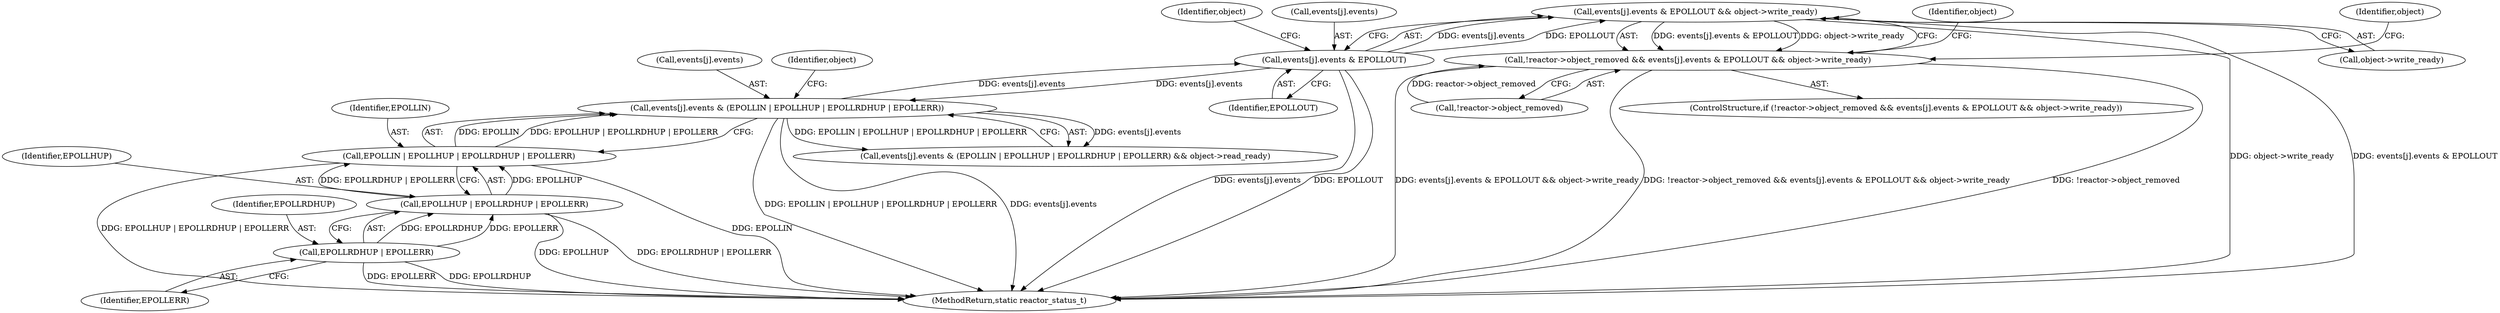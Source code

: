 digraph "0_Android_472271b153c5dc53c28beac55480a8d8434b2d5c_59@API" {
"1000296" [label="(Call,events[j].events & EPOLLOUT && object->write_ready)"];
"1000297" [label="(Call,events[j].events & EPOLLOUT)"];
"1000270" [label="(Call,events[j].events & (EPOLLIN | EPOLLHUP | EPOLLRDHUP | EPOLLERR))"];
"1000276" [label="(Call,EPOLLIN | EPOLLHUP | EPOLLRDHUP | EPOLLERR)"];
"1000278" [label="(Call,EPOLLHUP | EPOLLRDHUP | EPOLLERR)"];
"1000280" [label="(Call,EPOLLRDHUP | EPOLLERR)"];
"1000291" [label="(Call,!reactor->object_removed && events[j].events & EPOLLOUT && object->write_ready)"];
"1000278" [label="(Call,EPOLLHUP | EPOLLRDHUP | EPOLLERR)"];
"1000292" [label="(Call,!reactor->object_removed)"];
"1000279" [label="(Identifier,EPOLLHUP)"];
"1000281" [label="(Identifier,EPOLLRDHUP)"];
"1000314" [label="(Identifier,object)"];
"1000335" [label="(MethodReturn,static reactor_status_t)"];
"1000297" [label="(Call,events[j].events & EPOLLOUT)"];
"1000291" [label="(Call,!reactor->object_removed && events[j].events & EPOLLOUT && object->write_ready)"];
"1000270" [label="(Call,events[j].events & (EPOLLIN | EPOLLHUP | EPOLLRDHUP | EPOLLERR))"];
"1000303" [label="(Identifier,EPOLLOUT)"];
"1000284" [label="(Identifier,object)"];
"1000277" [label="(Identifier,EPOLLIN)"];
"1000305" [label="(Identifier,object)"];
"1000290" [label="(ControlStructure,if (!reactor->object_removed && events[j].events & EPOLLOUT && object->write_ready))"];
"1000271" [label="(Call,events[j].events)"];
"1000309" [label="(Identifier,object)"];
"1000298" [label="(Call,events[j].events)"];
"1000304" [label="(Call,object->write_ready)"];
"1000282" [label="(Identifier,EPOLLERR)"];
"1000269" [label="(Call,events[j].events & (EPOLLIN | EPOLLHUP | EPOLLRDHUP | EPOLLERR) && object->read_ready)"];
"1000280" [label="(Call,EPOLLRDHUP | EPOLLERR)"];
"1000276" [label="(Call,EPOLLIN | EPOLLHUP | EPOLLRDHUP | EPOLLERR)"];
"1000296" [label="(Call,events[j].events & EPOLLOUT && object->write_ready)"];
"1000296" -> "1000291"  [label="AST: "];
"1000296" -> "1000297"  [label="CFG: "];
"1000296" -> "1000304"  [label="CFG: "];
"1000297" -> "1000296"  [label="AST: "];
"1000304" -> "1000296"  [label="AST: "];
"1000291" -> "1000296"  [label="CFG: "];
"1000296" -> "1000335"  [label="DDG: object->write_ready"];
"1000296" -> "1000335"  [label="DDG: events[j].events & EPOLLOUT"];
"1000296" -> "1000291"  [label="DDG: events[j].events & EPOLLOUT"];
"1000296" -> "1000291"  [label="DDG: object->write_ready"];
"1000297" -> "1000296"  [label="DDG: events[j].events"];
"1000297" -> "1000296"  [label="DDG: EPOLLOUT"];
"1000297" -> "1000303"  [label="CFG: "];
"1000298" -> "1000297"  [label="AST: "];
"1000303" -> "1000297"  [label="AST: "];
"1000305" -> "1000297"  [label="CFG: "];
"1000297" -> "1000335"  [label="DDG: events[j].events"];
"1000297" -> "1000335"  [label="DDG: EPOLLOUT"];
"1000297" -> "1000270"  [label="DDG: events[j].events"];
"1000270" -> "1000297"  [label="DDG: events[j].events"];
"1000270" -> "1000269"  [label="AST: "];
"1000270" -> "1000276"  [label="CFG: "];
"1000271" -> "1000270"  [label="AST: "];
"1000276" -> "1000270"  [label="AST: "];
"1000284" -> "1000270"  [label="CFG: "];
"1000269" -> "1000270"  [label="CFG: "];
"1000270" -> "1000335"  [label="DDG: EPOLLIN | EPOLLHUP | EPOLLRDHUP | EPOLLERR"];
"1000270" -> "1000335"  [label="DDG: events[j].events"];
"1000270" -> "1000269"  [label="DDG: events[j].events"];
"1000270" -> "1000269"  [label="DDG: EPOLLIN | EPOLLHUP | EPOLLRDHUP | EPOLLERR"];
"1000276" -> "1000270"  [label="DDG: EPOLLIN"];
"1000276" -> "1000270"  [label="DDG: EPOLLHUP | EPOLLRDHUP | EPOLLERR"];
"1000276" -> "1000278"  [label="CFG: "];
"1000277" -> "1000276"  [label="AST: "];
"1000278" -> "1000276"  [label="AST: "];
"1000276" -> "1000335"  [label="DDG: EPOLLHUP | EPOLLRDHUP | EPOLLERR"];
"1000276" -> "1000335"  [label="DDG: EPOLLIN"];
"1000278" -> "1000276"  [label="DDG: EPOLLHUP"];
"1000278" -> "1000276"  [label="DDG: EPOLLRDHUP | EPOLLERR"];
"1000278" -> "1000280"  [label="CFG: "];
"1000279" -> "1000278"  [label="AST: "];
"1000280" -> "1000278"  [label="AST: "];
"1000278" -> "1000335"  [label="DDG: EPOLLRDHUP | EPOLLERR"];
"1000278" -> "1000335"  [label="DDG: EPOLLHUP"];
"1000280" -> "1000278"  [label="DDG: EPOLLRDHUP"];
"1000280" -> "1000278"  [label="DDG: EPOLLERR"];
"1000280" -> "1000282"  [label="CFG: "];
"1000281" -> "1000280"  [label="AST: "];
"1000282" -> "1000280"  [label="AST: "];
"1000280" -> "1000335"  [label="DDG: EPOLLERR"];
"1000280" -> "1000335"  [label="DDG: EPOLLRDHUP"];
"1000291" -> "1000290"  [label="AST: "];
"1000291" -> "1000292"  [label="CFG: "];
"1000292" -> "1000291"  [label="AST: "];
"1000309" -> "1000291"  [label="CFG: "];
"1000314" -> "1000291"  [label="CFG: "];
"1000291" -> "1000335"  [label="DDG: !reactor->object_removed && events[j].events & EPOLLOUT && object->write_ready"];
"1000291" -> "1000335"  [label="DDG: !reactor->object_removed"];
"1000291" -> "1000335"  [label="DDG: events[j].events & EPOLLOUT && object->write_ready"];
"1000292" -> "1000291"  [label="DDG: reactor->object_removed"];
}
